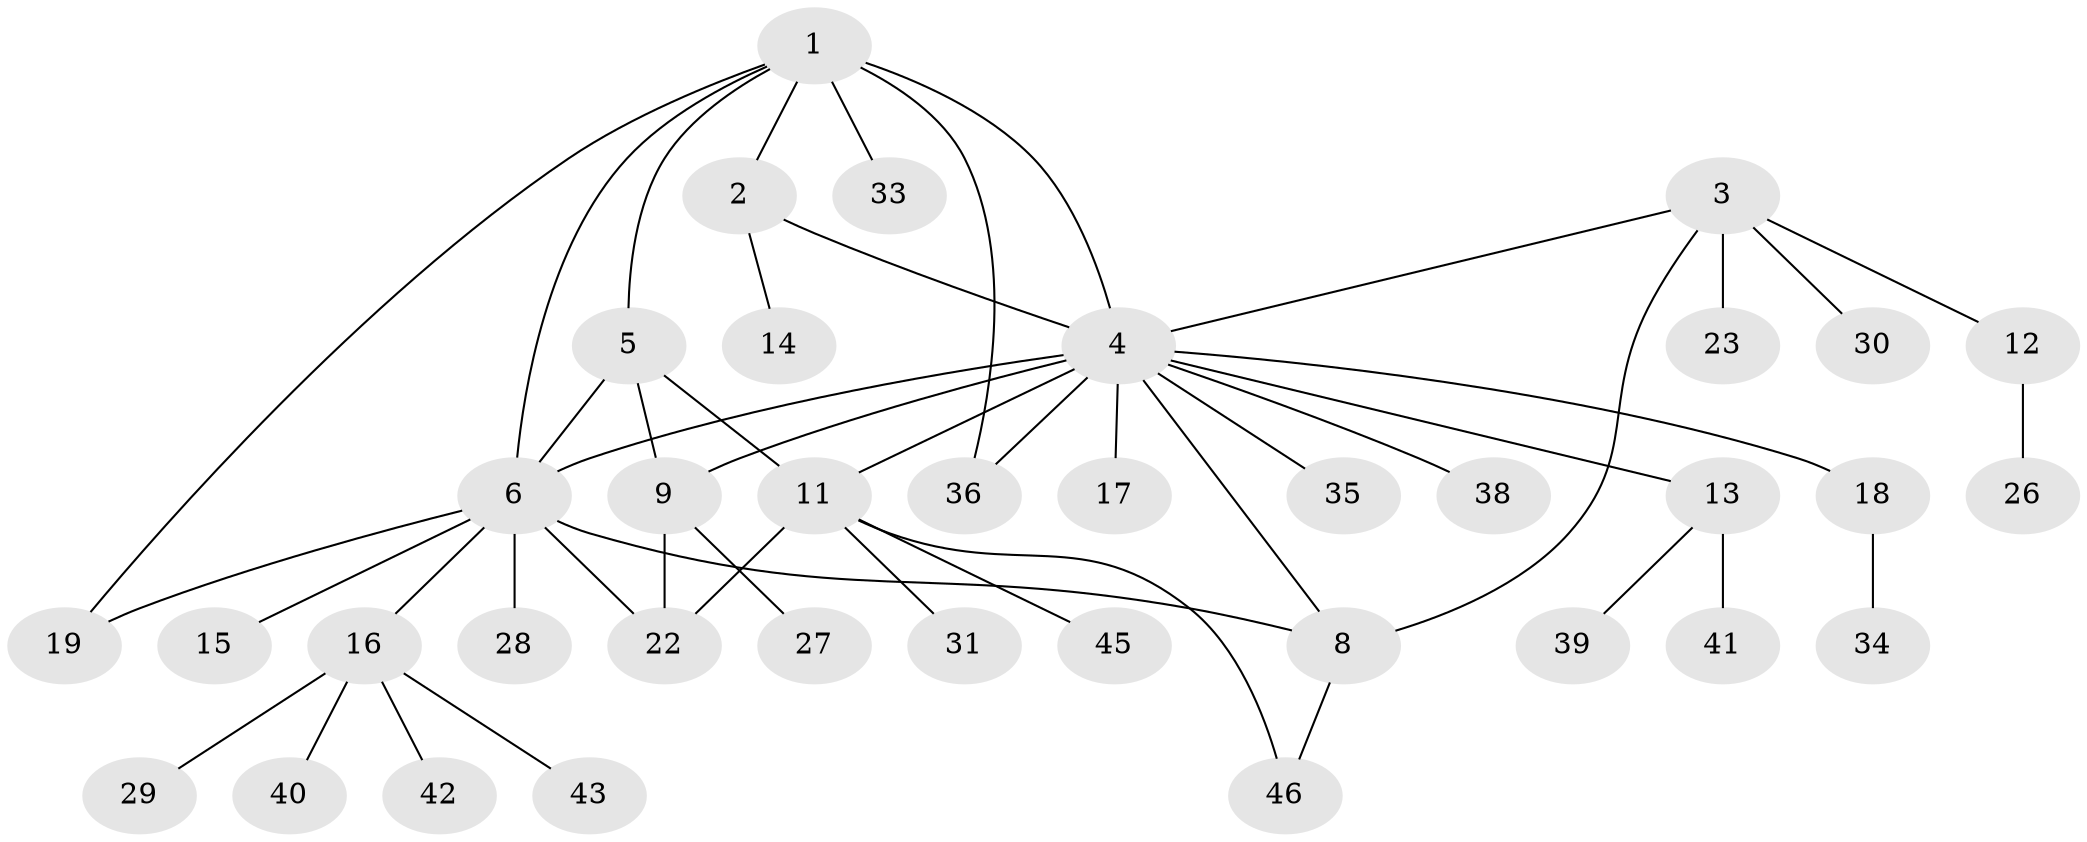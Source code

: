 // original degree distribution, {7: 0.05660377358490566, 3: 0.11320754716981132, 6: 0.018867924528301886, 9: 0.018867924528301886, 5: 0.07547169811320754, 4: 0.05660377358490566, 2: 0.16981132075471697, 1: 0.49056603773584906}
// Generated by graph-tools (version 1.1) at 2025/42/03/06/25 10:42:13]
// undirected, 37 vertices, 48 edges
graph export_dot {
graph [start="1"]
  node [color=gray90,style=filled];
  1 [super="+21"];
  2 [super="+49"];
  3 [super="+48"];
  4 [super="+10"];
  5 [super="+52"];
  6 [super="+7"];
  8;
  9 [super="+47"];
  11 [super="+24"];
  12 [super="+32"];
  13 [super="+51"];
  14 [super="+25"];
  15;
  16 [super="+20"];
  17;
  18 [super="+53"];
  19;
  22 [super="+44"];
  23;
  26 [super="+50"];
  27;
  28;
  29;
  30;
  31;
  33;
  34;
  35;
  36 [super="+37"];
  38;
  39;
  40;
  41;
  42;
  43;
  45;
  46;
  1 -- 2;
  1 -- 4 [weight=2];
  1 -- 5;
  1 -- 33;
  1 -- 6;
  1 -- 19;
  1 -- 36;
  2 -- 14;
  2 -- 4;
  3 -- 4;
  3 -- 8;
  3 -- 12;
  3 -- 23;
  3 -- 30;
  4 -- 6;
  4 -- 11;
  4 -- 13;
  4 -- 17;
  4 -- 35;
  4 -- 38;
  4 -- 18;
  4 -- 36;
  4 -- 8;
  4 -- 9;
  5 -- 6;
  5 -- 9;
  5 -- 11;
  6 -- 19;
  6 -- 16;
  6 -- 22;
  6 -- 8;
  6 -- 28;
  6 -- 15;
  8 -- 46;
  9 -- 22;
  9 -- 27;
  11 -- 31;
  11 -- 46;
  11 -- 45;
  11 -- 22;
  12 -- 26;
  13 -- 39;
  13 -- 41;
  16 -- 29;
  16 -- 40;
  16 -- 43;
  16 -- 42;
  18 -- 34;
}
